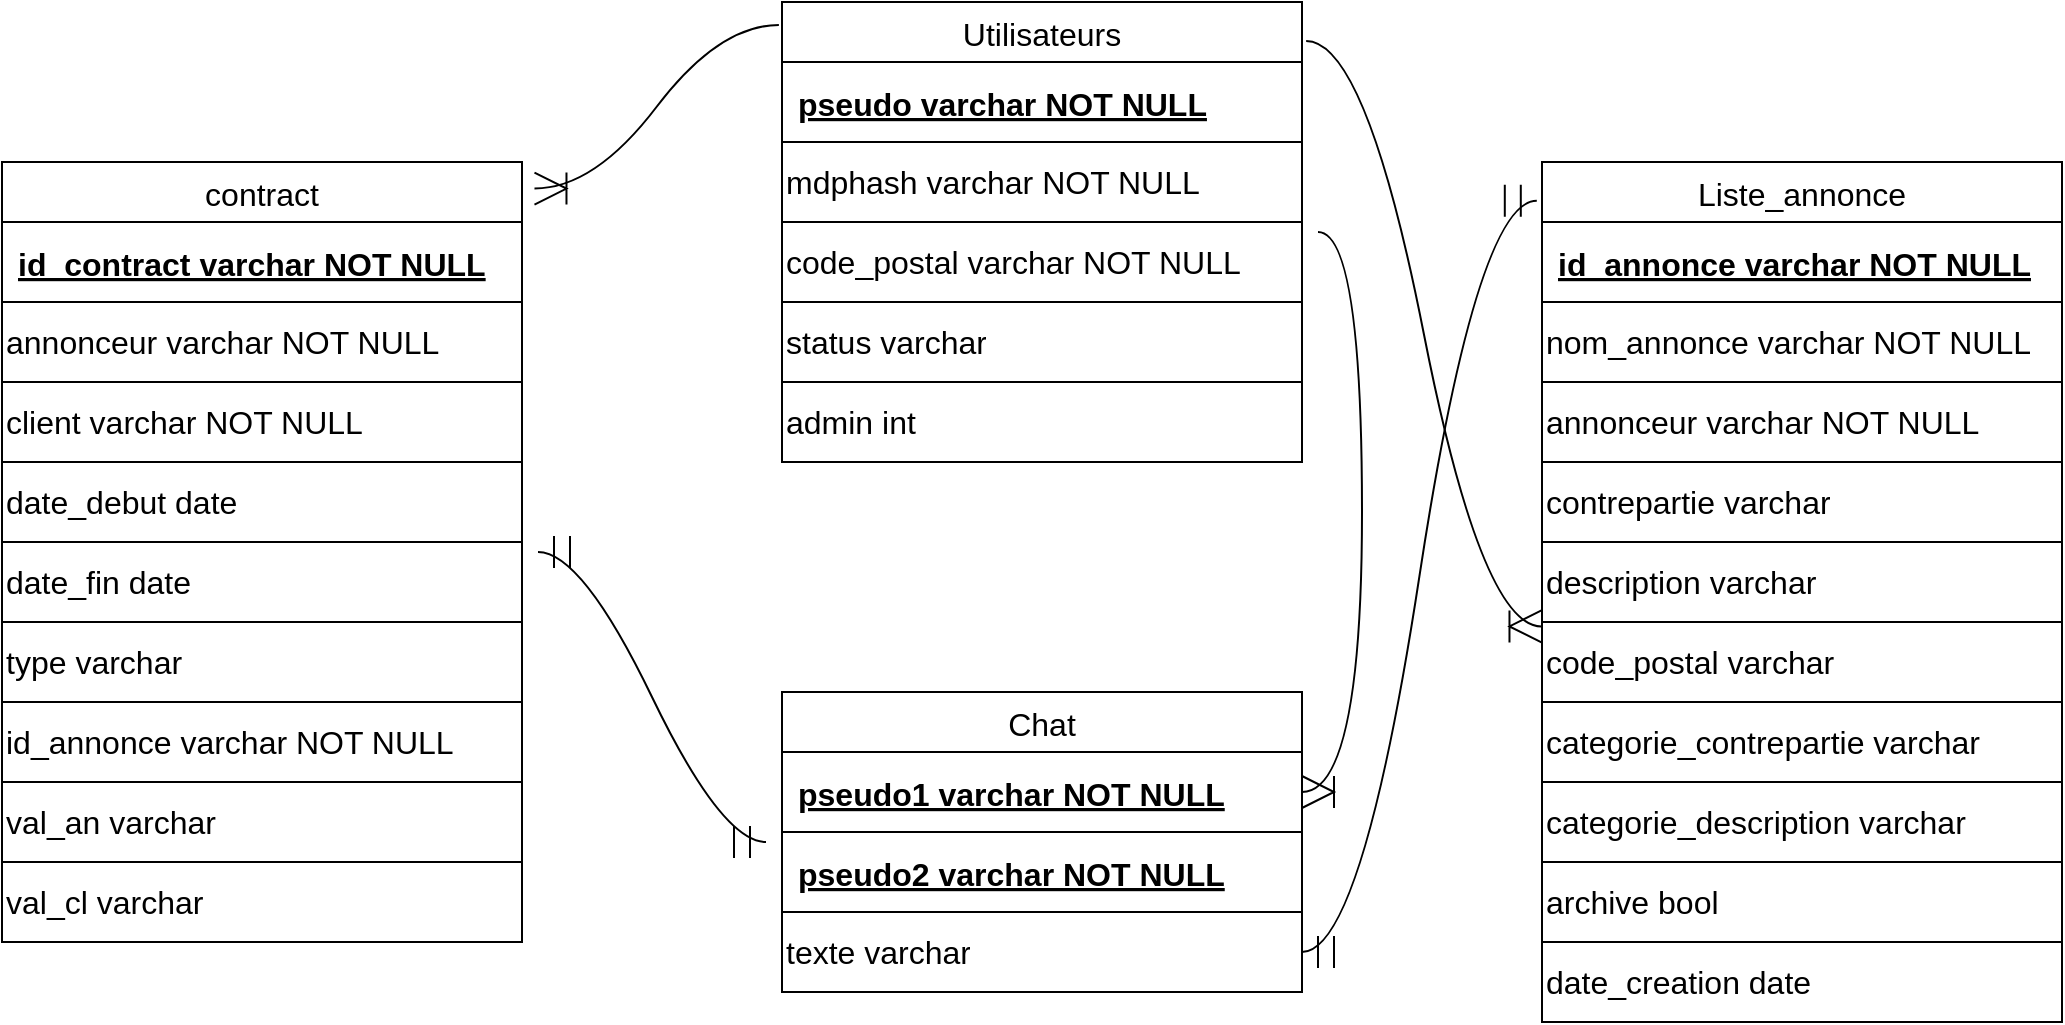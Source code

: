 <mxfile version="20.7.4" type="device"><diagram id="R2lEEEUBdFMjLlhIrx00" name="Page-1"><mxGraphModel dx="2452" dy="737" grid="1" gridSize="10" guides="1" tooltips="1" connect="1" arrows="1" fold="1" page="1" pageScale="1" pageWidth="850" pageHeight="1100" math="0" shadow="0" extFonts="Permanent Marker^https://fonts.googleapis.com/css?family=Permanent+Marker"><root><mxCell id="0"/><mxCell id="1" parent="0"/><mxCell id="XsmOUzWwAtHdCLbkkomC-74" value="Utilisateurs" style="shape=table;startSize=30;container=1;collapsible=0;childLayout=tableLayout;fontSize=16;" parent="1" vertex="1"><mxGeometry x="190" y="130" width="260" height="230" as="geometry"/></mxCell><mxCell id="XsmOUzWwAtHdCLbkkomC-75" value="" style="shape=tableRow;horizontal=0;startSize=0;swimlaneHead=0;swimlaneBody=0;top=0;left=0;bottom=0;right=0;collapsible=0;dropTarget=0;fillColor=none;points=[[0,0.5],[1,0.5]];portConstraint=eastwest;fontSize=16;" parent="XsmOUzWwAtHdCLbkkomC-74" vertex="1"><mxGeometry y="30" width="260" height="40" as="geometry"/></mxCell><mxCell id="XsmOUzWwAtHdCLbkkomC-76" value="pseudo varchar NOT NULL " style="shape=partialRectangle;overflow=hidden;connectable=0;fillColor=none;top=0;left=0;bottom=0;right=0;align=left;spacingLeft=6;fontStyle=5;fontSize=16;" parent="XsmOUzWwAtHdCLbkkomC-75" vertex="1"><mxGeometry width="260" height="40" as="geometry"><mxRectangle width="260" height="40" as="alternateBounds"/></mxGeometry></mxCell><mxCell id="XsmOUzWwAtHdCLbkkomC-77" value="" style="shape=tableRow;horizontal=0;startSize=0;swimlaneHead=0;swimlaneBody=0;top=0;left=0;bottom=0;right=0;collapsible=0;dropTarget=0;fillColor=none;points=[[0,0.5],[1,0.5]];portConstraint=eastwest;fontSize=16;" parent="XsmOUzWwAtHdCLbkkomC-74" vertex="1"><mxGeometry y="70" width="260" height="40" as="geometry"/></mxCell><mxCell id="XsmOUzWwAtHdCLbkkomC-78" value="mdphash varchar NOT NULL" style="shape=partialRectangle;html=1;whiteSpace=wrap;connectable=0;overflow=hidden;fillColor=none;top=0;left=0;bottom=0;right=0;pointerEvents=1;fontSize=16;align=left;" parent="XsmOUzWwAtHdCLbkkomC-77" vertex="1"><mxGeometry width="260" height="40" as="geometry"><mxRectangle width="260" height="40" as="alternateBounds"/></mxGeometry></mxCell><mxCell id="XsmOUzWwAtHdCLbkkomC-81" value="" style="shape=tableRow;horizontal=0;startSize=0;swimlaneHead=0;swimlaneBody=0;top=0;left=0;bottom=0;right=0;collapsible=0;dropTarget=0;fillColor=none;points=[[0,0.5],[1,0.5]];portConstraint=eastwest;fontSize=16;" parent="XsmOUzWwAtHdCLbkkomC-74" vertex="1"><mxGeometry y="110" width="260" height="40" as="geometry"/></mxCell><mxCell id="XsmOUzWwAtHdCLbkkomC-82" value="code_postal varchar NOT NULL" style="shape=partialRectangle;html=1;whiteSpace=wrap;connectable=0;overflow=hidden;fillColor=none;top=0;left=0;bottom=0;right=0;pointerEvents=1;fontSize=16;align=left;" parent="XsmOUzWwAtHdCLbkkomC-81" vertex="1"><mxGeometry width="260" height="40" as="geometry"><mxRectangle width="260" height="40" as="alternateBounds"/></mxGeometry></mxCell><mxCell id="XsmOUzWwAtHdCLbkkomC-83" value="" style="shape=tableRow;horizontal=0;startSize=0;swimlaneHead=0;swimlaneBody=0;top=0;left=0;bottom=0;right=0;collapsible=0;dropTarget=0;fillColor=none;points=[[0,0.5],[1,0.5]];portConstraint=eastwest;fontSize=16;" parent="XsmOUzWwAtHdCLbkkomC-74" vertex="1"><mxGeometry y="150" width="260" height="40" as="geometry"/></mxCell><mxCell id="XsmOUzWwAtHdCLbkkomC-84" value="status varchar" style="shape=partialRectangle;html=1;whiteSpace=wrap;connectable=0;overflow=hidden;fillColor=none;top=0;left=0;bottom=0;right=0;pointerEvents=1;fontSize=16;align=left;" parent="XsmOUzWwAtHdCLbkkomC-83" vertex="1"><mxGeometry width="260" height="40" as="geometry"><mxRectangle width="260" height="40" as="alternateBounds"/></mxGeometry></mxCell><mxCell id="XsmOUzWwAtHdCLbkkomC-85" value="" style="shape=tableRow;horizontal=0;startSize=0;swimlaneHead=0;swimlaneBody=0;top=0;left=0;bottom=0;right=0;collapsible=0;dropTarget=0;fillColor=none;points=[[0,0.5],[1,0.5]];portConstraint=eastwest;fontSize=16;" parent="XsmOUzWwAtHdCLbkkomC-74" vertex="1"><mxGeometry y="190" width="260" height="40" as="geometry"/></mxCell><mxCell id="XsmOUzWwAtHdCLbkkomC-86" value="admin int" style="shape=partialRectangle;html=1;whiteSpace=wrap;connectable=0;overflow=hidden;fillColor=none;top=0;left=0;bottom=0;right=0;pointerEvents=1;fontSize=16;align=left;" parent="XsmOUzWwAtHdCLbkkomC-85" vertex="1"><mxGeometry width="260" height="40" as="geometry"><mxRectangle width="260" height="40" as="alternateBounds"/></mxGeometry></mxCell><mxCell id="XsmOUzWwAtHdCLbkkomC-89" value="Liste_annonce" style="shape=table;startSize=30;container=1;collapsible=0;childLayout=tableLayout;fontSize=16;" parent="1" vertex="1"><mxGeometry x="570" y="210" width="260" height="430" as="geometry"/></mxCell><mxCell id="XsmOUzWwAtHdCLbkkomC-90" value="" style="shape=tableRow;horizontal=0;startSize=0;swimlaneHead=0;swimlaneBody=0;top=0;left=0;bottom=0;right=0;collapsible=0;dropTarget=0;fillColor=none;points=[[0,0.5],[1,0.5]];portConstraint=eastwest;fontSize=16;" parent="XsmOUzWwAtHdCLbkkomC-89" vertex="1"><mxGeometry y="30" width="260" height="40" as="geometry"/></mxCell><mxCell id="XsmOUzWwAtHdCLbkkomC-91" value="id_annonce varchar NOT NULL " style="shape=partialRectangle;overflow=hidden;connectable=0;fillColor=none;top=0;left=0;bottom=0;right=0;align=left;spacingLeft=6;fontStyle=5;fontSize=16;" parent="XsmOUzWwAtHdCLbkkomC-90" vertex="1"><mxGeometry width="260" height="40" as="geometry"><mxRectangle width="260" height="40" as="alternateBounds"/></mxGeometry></mxCell><mxCell id="XsmOUzWwAtHdCLbkkomC-92" value="" style="shape=tableRow;horizontal=0;startSize=0;swimlaneHead=0;swimlaneBody=0;top=0;left=0;bottom=0;right=0;collapsible=0;dropTarget=0;fillColor=none;points=[[0,0.5],[1,0.5]];portConstraint=eastwest;fontSize=16;" parent="XsmOUzWwAtHdCLbkkomC-89" vertex="1"><mxGeometry y="70" width="260" height="40" as="geometry"/></mxCell><mxCell id="XsmOUzWwAtHdCLbkkomC-93" value="nom_annonce varchar NOT NULL" style="shape=partialRectangle;html=1;whiteSpace=wrap;connectable=0;overflow=hidden;fillColor=none;top=0;left=0;bottom=0;right=0;pointerEvents=1;fontSize=16;align=left;" parent="XsmOUzWwAtHdCLbkkomC-92" vertex="1"><mxGeometry width="260" height="40" as="geometry"><mxRectangle width="260" height="40" as="alternateBounds"/></mxGeometry></mxCell><mxCell id="XsmOUzWwAtHdCLbkkomC-94" value="" style="shape=tableRow;horizontal=0;startSize=0;swimlaneHead=0;swimlaneBody=0;top=0;left=0;bottom=0;right=0;collapsible=0;dropTarget=0;fillColor=none;points=[[0,0.5],[1,0.5]];portConstraint=eastwest;fontSize=16;" parent="XsmOUzWwAtHdCLbkkomC-89" vertex="1"><mxGeometry y="110" width="260" height="40" as="geometry"/></mxCell><mxCell id="XsmOUzWwAtHdCLbkkomC-95" value="annonceur varchar NOT NULL" style="shape=partialRectangle;html=1;whiteSpace=wrap;connectable=0;overflow=hidden;fillColor=none;top=0;left=0;bottom=0;right=0;pointerEvents=1;fontSize=16;portConstraint=eastwest;align=left;" parent="XsmOUzWwAtHdCLbkkomC-94" vertex="1"><mxGeometry width="260" height="40" as="geometry"><mxRectangle width="260" height="40" as="alternateBounds"/></mxGeometry></mxCell><mxCell id="XsmOUzWwAtHdCLbkkomC-96" value="" style="shape=tableRow;horizontal=0;startSize=0;swimlaneHead=0;swimlaneBody=0;top=0;left=0;bottom=0;right=0;collapsible=0;dropTarget=0;fillColor=none;points=[[0,0.5],[1,0.5]];portConstraint=eastwest;fontSize=16;" parent="XsmOUzWwAtHdCLbkkomC-89" vertex="1"><mxGeometry y="150" width="260" height="40" as="geometry"/></mxCell><mxCell id="XsmOUzWwAtHdCLbkkomC-97" value="contrepartie varchar " style="shape=partialRectangle;html=1;whiteSpace=wrap;connectable=0;overflow=hidden;fillColor=none;top=0;left=0;bottom=0;right=0;pointerEvents=1;fontSize=16;align=left;" parent="XsmOUzWwAtHdCLbkkomC-96" vertex="1"><mxGeometry width="260" height="40" as="geometry"><mxRectangle width="260" height="40" as="alternateBounds"/></mxGeometry></mxCell><mxCell id="XsmOUzWwAtHdCLbkkomC-98" value="" style="shape=tableRow;horizontal=0;startSize=0;swimlaneHead=0;swimlaneBody=0;top=0;left=0;bottom=0;right=0;collapsible=0;dropTarget=0;fillColor=none;points=[[0,0.5],[1,0.5]];portConstraint=eastwest;fontSize=16;" parent="XsmOUzWwAtHdCLbkkomC-89" vertex="1"><mxGeometry y="190" width="260" height="40" as="geometry"/></mxCell><mxCell id="XsmOUzWwAtHdCLbkkomC-99" value="description varchar" style="shape=partialRectangle;html=1;whiteSpace=wrap;connectable=0;overflow=hidden;fillColor=none;top=0;left=0;bottom=0;right=0;pointerEvents=1;fontSize=16;align=left;" parent="XsmOUzWwAtHdCLbkkomC-98" vertex="1"><mxGeometry width="260" height="40" as="geometry"><mxRectangle width="260" height="40" as="alternateBounds"/></mxGeometry></mxCell><mxCell id="XsmOUzWwAtHdCLbkkomC-100" value="" style="shape=tableRow;horizontal=0;startSize=0;swimlaneHead=0;swimlaneBody=0;top=0;left=0;bottom=0;right=0;collapsible=0;dropTarget=0;fillColor=none;points=[[0,0.5],[1,0.5]];portConstraint=eastwest;fontSize=16;" parent="XsmOUzWwAtHdCLbkkomC-89" vertex="1"><mxGeometry y="230" width="260" height="40" as="geometry"/></mxCell><mxCell id="XsmOUzWwAtHdCLbkkomC-101" value="code_postal varchar" style="shape=partialRectangle;html=1;whiteSpace=wrap;connectable=0;overflow=hidden;fillColor=none;top=0;left=0;bottom=0;right=0;pointerEvents=1;fontSize=16;align=left;" parent="XsmOUzWwAtHdCLbkkomC-100" vertex="1"><mxGeometry width="260" height="40" as="geometry"><mxRectangle width="260" height="40" as="alternateBounds"/></mxGeometry></mxCell><mxCell id="XsmOUzWwAtHdCLbkkomC-102" style="shape=tableRow;horizontal=0;startSize=0;swimlaneHead=0;swimlaneBody=0;top=0;left=0;bottom=0;right=0;collapsible=0;dropTarget=0;fillColor=none;points=[[0,0.5],[1,0.5]];portConstraint=eastwest;fontSize=16;" parent="XsmOUzWwAtHdCLbkkomC-89" vertex="1"><mxGeometry y="270" width="260" height="40" as="geometry"/></mxCell><mxCell id="XsmOUzWwAtHdCLbkkomC-103" value="categorie_contrepartie varchar" style="shape=partialRectangle;html=1;whiteSpace=wrap;connectable=0;overflow=hidden;fillColor=none;top=0;left=0;bottom=0;right=0;pointerEvents=1;fontSize=16;align=left;" parent="XsmOUzWwAtHdCLbkkomC-102" vertex="1"><mxGeometry width="260" height="40" as="geometry"><mxRectangle width="260" height="40" as="alternateBounds"/></mxGeometry></mxCell><mxCell id="JwdsQNo7ngJ9D54eIEEM-1" style="shape=tableRow;horizontal=0;startSize=0;swimlaneHead=0;swimlaneBody=0;top=0;left=0;bottom=0;right=0;collapsible=0;dropTarget=0;fillColor=none;points=[[0,0.5],[1,0.5]];portConstraint=eastwest;fontSize=16;" vertex="1" parent="XsmOUzWwAtHdCLbkkomC-89"><mxGeometry y="310" width="260" height="40" as="geometry"/></mxCell><mxCell id="JwdsQNo7ngJ9D54eIEEM-2" value="categorie_description varchar" style="shape=partialRectangle;html=1;whiteSpace=wrap;connectable=0;overflow=hidden;fillColor=none;top=0;left=0;bottom=0;right=0;pointerEvents=1;fontSize=16;align=left;" vertex="1" parent="JwdsQNo7ngJ9D54eIEEM-1"><mxGeometry width="260" height="40" as="geometry"><mxRectangle width="260" height="40" as="alternateBounds"/></mxGeometry></mxCell><mxCell id="XsmOUzWwAtHdCLbkkomC-104" style="shape=tableRow;horizontal=0;startSize=0;swimlaneHead=0;swimlaneBody=0;top=0;left=0;bottom=0;right=0;collapsible=0;dropTarget=0;fillColor=none;points=[[0,0.5],[1,0.5]];portConstraint=eastwest;fontSize=16;" parent="XsmOUzWwAtHdCLbkkomC-89" vertex="1"><mxGeometry y="350" width="260" height="40" as="geometry"/></mxCell><mxCell id="XsmOUzWwAtHdCLbkkomC-105" value="archive bool" style="shape=partialRectangle;html=1;whiteSpace=wrap;connectable=0;overflow=hidden;fillColor=none;top=0;left=0;bottom=0;right=0;pointerEvents=1;fontSize=16;align=left;" parent="XsmOUzWwAtHdCLbkkomC-104" vertex="1"><mxGeometry width="260" height="40" as="geometry"><mxRectangle width="260" height="40" as="alternateBounds"/></mxGeometry></mxCell><mxCell id="KvuMcDvZEbWyco7gdqyk-1" style="shape=tableRow;horizontal=0;startSize=0;swimlaneHead=0;swimlaneBody=0;top=0;left=0;bottom=0;right=0;collapsible=0;dropTarget=0;fillColor=none;points=[[0,0.5],[1,0.5]];portConstraint=eastwest;fontSize=16;" parent="XsmOUzWwAtHdCLbkkomC-89" vertex="1"><mxGeometry y="390" width="260" height="40" as="geometry"/></mxCell><mxCell id="KvuMcDvZEbWyco7gdqyk-2" value="date_creation date" style="shape=partialRectangle;html=1;whiteSpace=wrap;connectable=0;overflow=hidden;fillColor=none;top=0;left=0;bottom=0;right=0;pointerEvents=1;fontSize=16;align=left;" parent="KvuMcDvZEbWyco7gdqyk-1" vertex="1"><mxGeometry width="260" height="40" as="geometry"><mxRectangle width="260" height="40" as="alternateBounds"/></mxGeometry></mxCell><mxCell id="XsmOUzWwAtHdCLbkkomC-106" value="Chat" style="shape=table;startSize=30;container=1;collapsible=0;childLayout=tableLayout;fontSize=16;" parent="1" vertex="1"><mxGeometry x="190" y="475" width="260" height="150" as="geometry"/></mxCell><mxCell id="XsmOUzWwAtHdCLbkkomC-107" value="" style="shape=tableRow;horizontal=0;startSize=0;swimlaneHead=0;swimlaneBody=0;top=0;left=0;bottom=0;right=0;collapsible=0;dropTarget=0;fillColor=none;points=[[0,0.5],[1,0.5]];portConstraint=eastwest;fontSize=16;" parent="XsmOUzWwAtHdCLbkkomC-106" vertex="1"><mxGeometry y="30" width="260" height="40" as="geometry"/></mxCell><mxCell id="XsmOUzWwAtHdCLbkkomC-108" value="pseudo1 varchar NOT NULL " style="shape=partialRectangle;overflow=hidden;connectable=0;fillColor=none;top=0;left=0;bottom=0;right=0;align=left;spacingLeft=6;fontStyle=5;fontSize=16;" parent="XsmOUzWwAtHdCLbkkomC-107" vertex="1"><mxGeometry width="260" height="40" as="geometry"><mxRectangle width="260" height="40" as="alternateBounds"/></mxGeometry></mxCell><mxCell id="XsmOUzWwAtHdCLbkkomC-119" style="shape=tableRow;horizontal=0;startSize=0;swimlaneHead=0;swimlaneBody=0;top=0;left=0;bottom=0;right=0;collapsible=0;dropTarget=0;fillColor=none;points=[[0,0.5],[1,0.5]];portConstraint=eastwest;fontSize=16;" parent="XsmOUzWwAtHdCLbkkomC-106" vertex="1"><mxGeometry y="70" width="260" height="40" as="geometry"/></mxCell><mxCell id="XsmOUzWwAtHdCLbkkomC-120" value="pseudo2 varchar NOT NULL" style="shape=partialRectangle;overflow=hidden;connectable=0;fillColor=none;top=0;left=0;bottom=0;right=0;align=left;spacingLeft=6;fontStyle=5;fontSize=16;" parent="XsmOUzWwAtHdCLbkkomC-119" vertex="1"><mxGeometry width="260" height="40" as="geometry"><mxRectangle width="260" height="40" as="alternateBounds"/></mxGeometry></mxCell><mxCell id="XsmOUzWwAtHdCLbkkomC-109" value="" style="shape=tableRow;horizontal=0;startSize=0;swimlaneHead=0;swimlaneBody=0;top=0;left=0;bottom=0;right=0;collapsible=0;dropTarget=0;fillColor=none;points=[[0,0.5],[1,0.5]];portConstraint=eastwest;fontSize=16;" parent="XsmOUzWwAtHdCLbkkomC-106" vertex="1"><mxGeometry y="110" width="260" height="40" as="geometry"/></mxCell><mxCell id="XsmOUzWwAtHdCLbkkomC-110" value="texte varchar" style="shape=partialRectangle;html=1;whiteSpace=wrap;connectable=0;overflow=hidden;fillColor=none;top=0;left=0;bottom=0;right=0;pointerEvents=1;fontSize=16;align=left;" parent="XsmOUzWwAtHdCLbkkomC-109" vertex="1"><mxGeometry width="260" height="40" as="geometry"><mxRectangle width="260" height="40" as="alternateBounds"/></mxGeometry></mxCell><mxCell id="XsmOUzWwAtHdCLbkkomC-122" value="contract" style="shape=table;startSize=30;container=1;collapsible=0;childLayout=tableLayout;fontSize=16;" parent="1" vertex="1"><mxGeometry x="-200" y="210" width="260" height="390" as="geometry"/></mxCell><mxCell id="XsmOUzWwAtHdCLbkkomC-123" value="" style="shape=tableRow;horizontal=0;startSize=0;swimlaneHead=0;swimlaneBody=0;top=0;left=0;bottom=0;right=0;collapsible=0;dropTarget=0;fillColor=none;points=[[0,0.5],[1,0.5]];portConstraint=eastwest;fontSize=16;" parent="XsmOUzWwAtHdCLbkkomC-122" vertex="1"><mxGeometry y="30" width="260" height="40" as="geometry"/></mxCell><mxCell id="XsmOUzWwAtHdCLbkkomC-124" value="id_contract varchar NOT NULL " style="shape=partialRectangle;overflow=hidden;connectable=0;fillColor=none;top=0;left=0;bottom=0;right=0;align=left;spacingLeft=6;fontStyle=5;fontSize=16;" parent="XsmOUzWwAtHdCLbkkomC-123" vertex="1"><mxGeometry width="260" height="40" as="geometry"><mxRectangle width="260" height="40" as="alternateBounds"/></mxGeometry></mxCell><mxCell id="XsmOUzWwAtHdCLbkkomC-125" value="" style="shape=tableRow;horizontal=0;startSize=0;swimlaneHead=0;swimlaneBody=0;top=0;left=0;bottom=0;right=0;collapsible=0;dropTarget=0;fillColor=none;points=[[0,0.5],[1,0.5]];portConstraint=eastwest;fontSize=16;" parent="XsmOUzWwAtHdCLbkkomC-122" vertex="1"><mxGeometry y="70" width="260" height="40" as="geometry"/></mxCell><mxCell id="XsmOUzWwAtHdCLbkkomC-126" value="annonceur varchar NOT NULL" style="shape=partialRectangle;html=1;whiteSpace=wrap;connectable=0;overflow=hidden;fillColor=none;top=0;left=0;bottom=0;right=0;pointerEvents=1;fontSize=16;align=left;" parent="XsmOUzWwAtHdCLbkkomC-125" vertex="1"><mxGeometry width="260" height="40" as="geometry"><mxRectangle width="260" height="40" as="alternateBounds"/></mxGeometry></mxCell><mxCell id="XsmOUzWwAtHdCLbkkomC-127" value="" style="shape=tableRow;horizontal=0;startSize=0;swimlaneHead=0;swimlaneBody=0;top=0;left=0;bottom=0;right=0;collapsible=0;dropTarget=0;fillColor=none;points=[[0,0.5],[1,0.5]];portConstraint=eastwest;fontSize=16;" parent="XsmOUzWwAtHdCLbkkomC-122" vertex="1"><mxGeometry y="110" width="260" height="40" as="geometry"/></mxCell><mxCell id="XsmOUzWwAtHdCLbkkomC-128" value="client varchar NOT NULL" style="shape=partialRectangle;html=1;whiteSpace=wrap;connectable=0;overflow=hidden;fillColor=none;top=0;left=0;bottom=0;right=0;pointerEvents=1;fontSize=16;portConstraint=eastwest;align=left;" parent="XsmOUzWwAtHdCLbkkomC-127" vertex="1"><mxGeometry width="260" height="40" as="geometry"><mxRectangle width="260" height="40" as="alternateBounds"/></mxGeometry></mxCell><mxCell id="XsmOUzWwAtHdCLbkkomC-129" value="" style="shape=tableRow;horizontal=0;startSize=0;swimlaneHead=0;swimlaneBody=0;top=0;left=0;bottom=0;right=0;collapsible=0;dropTarget=0;fillColor=none;points=[[0,0.5],[1,0.5]];portConstraint=eastwest;fontSize=16;" parent="XsmOUzWwAtHdCLbkkomC-122" vertex="1"><mxGeometry y="150" width="260" height="40" as="geometry"/></mxCell><mxCell id="XsmOUzWwAtHdCLbkkomC-130" value="date_debut date" style="shape=partialRectangle;html=1;whiteSpace=wrap;connectable=0;overflow=hidden;fillColor=none;top=0;left=0;bottom=0;right=0;pointerEvents=1;fontSize=16;align=left;" parent="XsmOUzWwAtHdCLbkkomC-129" vertex="1"><mxGeometry width="260" height="40" as="geometry"><mxRectangle width="260" height="40" as="alternateBounds"/></mxGeometry></mxCell><mxCell id="XsmOUzWwAtHdCLbkkomC-131" value="" style="shape=tableRow;horizontal=0;startSize=0;swimlaneHead=0;swimlaneBody=0;top=0;left=0;bottom=0;right=0;collapsible=0;dropTarget=0;fillColor=none;points=[[0,0.5],[1,0.5]];portConstraint=eastwest;fontSize=16;" parent="XsmOUzWwAtHdCLbkkomC-122" vertex="1"><mxGeometry y="190" width="260" height="40" as="geometry"/></mxCell><mxCell id="XsmOUzWwAtHdCLbkkomC-132" value="date_fin date" style="shape=partialRectangle;html=1;whiteSpace=wrap;connectable=0;overflow=hidden;fillColor=none;top=0;left=0;bottom=0;right=0;pointerEvents=1;fontSize=16;align=left;" parent="XsmOUzWwAtHdCLbkkomC-131" vertex="1"><mxGeometry width="260" height="40" as="geometry"><mxRectangle width="260" height="40" as="alternateBounds"/></mxGeometry></mxCell><mxCell id="XsmOUzWwAtHdCLbkkomC-133" value="" style="shape=tableRow;horizontal=0;startSize=0;swimlaneHead=0;swimlaneBody=0;top=0;left=0;bottom=0;right=0;collapsible=0;dropTarget=0;fillColor=none;points=[[0,0.5],[1,0.5]];portConstraint=eastwest;fontSize=16;" parent="XsmOUzWwAtHdCLbkkomC-122" vertex="1"><mxGeometry y="230" width="260" height="40" as="geometry"/></mxCell><mxCell id="XsmOUzWwAtHdCLbkkomC-134" value="type varchar" style="shape=partialRectangle;html=1;whiteSpace=wrap;connectable=0;overflow=hidden;fillColor=none;top=0;left=0;bottom=0;right=0;pointerEvents=1;fontSize=16;align=left;" parent="XsmOUzWwAtHdCLbkkomC-133" vertex="1"><mxGeometry width="260" height="40" as="geometry"><mxRectangle width="260" height="40" as="alternateBounds"/></mxGeometry></mxCell><mxCell id="XsmOUzWwAtHdCLbkkomC-135" style="shape=tableRow;horizontal=0;startSize=0;swimlaneHead=0;swimlaneBody=0;top=0;left=0;bottom=0;right=0;collapsible=0;dropTarget=0;fillColor=none;points=[[0,0.5],[1,0.5]];portConstraint=eastwest;fontSize=16;" parent="XsmOUzWwAtHdCLbkkomC-122" vertex="1"><mxGeometry y="270" width="260" height="40" as="geometry"/></mxCell><mxCell id="XsmOUzWwAtHdCLbkkomC-136" value="id_annonce varchar NOT NULL" style="shape=partialRectangle;html=1;whiteSpace=wrap;connectable=0;overflow=hidden;fillColor=none;top=0;left=0;bottom=0;right=0;pointerEvents=1;fontSize=16;align=left;" parent="XsmOUzWwAtHdCLbkkomC-135" vertex="1"><mxGeometry width="260" height="40" as="geometry"><mxRectangle width="260" height="40" as="alternateBounds"/></mxGeometry></mxCell><mxCell id="XsmOUzWwAtHdCLbkkomC-137" style="shape=tableRow;horizontal=0;startSize=0;swimlaneHead=0;swimlaneBody=0;top=0;left=0;bottom=0;right=0;collapsible=0;dropTarget=0;fillColor=none;points=[[0,0.5],[1,0.5]];portConstraint=eastwest;fontSize=16;" parent="XsmOUzWwAtHdCLbkkomC-122" vertex="1"><mxGeometry y="310" width="260" height="40" as="geometry"/></mxCell><mxCell id="XsmOUzWwAtHdCLbkkomC-138" value="val_an varchar" style="shape=partialRectangle;html=1;whiteSpace=wrap;connectable=0;overflow=hidden;fillColor=none;top=0;left=0;bottom=0;right=0;pointerEvents=1;fontSize=16;align=left;" parent="XsmOUzWwAtHdCLbkkomC-137" vertex="1"><mxGeometry width="260" height="40" as="geometry"><mxRectangle width="260" height="40" as="alternateBounds"/></mxGeometry></mxCell><mxCell id="XsmOUzWwAtHdCLbkkomC-139" style="shape=tableRow;horizontal=0;startSize=0;swimlaneHead=0;swimlaneBody=0;top=0;left=0;bottom=0;right=0;collapsible=0;dropTarget=0;fillColor=none;points=[[0,0.5],[1,0.5]];portConstraint=eastwest;fontSize=16;" parent="XsmOUzWwAtHdCLbkkomC-122" vertex="1"><mxGeometry y="350" width="260" height="40" as="geometry"/></mxCell><mxCell id="XsmOUzWwAtHdCLbkkomC-140" value="val_cl varchar" style="shape=partialRectangle;html=1;whiteSpace=wrap;connectable=0;overflow=hidden;fillColor=none;top=0;left=0;bottom=0;right=0;pointerEvents=1;fontSize=16;align=left;" parent="XsmOUzWwAtHdCLbkkomC-139" vertex="1"><mxGeometry width="260" height="40" as="geometry"><mxRectangle width="260" height="40" as="alternateBounds"/></mxGeometry></mxCell><mxCell id="XsmOUzWwAtHdCLbkkomC-145" value="" style="edgeStyle=entityRelationEdgeStyle;fontSize=12;html=1;endArrow=ERmandOne;startArrow=ERmandOne;rounded=0;startSize=14;endSize=14;sourcePerimeterSpacing=8;targetPerimeterSpacing=8;curved=1;" parent="1" source="XsmOUzWwAtHdCLbkkomC-122" target="XsmOUzWwAtHdCLbkkomC-106" edge="1"><mxGeometry width="100" height="100" relative="1" as="geometry"><mxPoint x="530" y="550" as="sourcePoint"/><mxPoint x="630" y="450" as="targetPoint"/></mxGeometry></mxCell><mxCell id="XsmOUzWwAtHdCLbkkomC-146" value="" style="edgeStyle=entityRelationEdgeStyle;fontSize=12;html=1;endArrow=ERoneToMany;rounded=0;startSize=14;endSize=14;sourcePerimeterSpacing=8;targetPerimeterSpacing=8;curved=1;exitX=-0.006;exitY=0.05;exitDx=0;exitDy=0;exitPerimeter=0;entryX=1.024;entryY=0.034;entryDx=0;entryDy=0;entryPerimeter=0;" parent="1" source="XsmOUzWwAtHdCLbkkomC-74" target="XsmOUzWwAtHdCLbkkomC-122" edge="1"><mxGeometry width="100" height="100" relative="1" as="geometry"><mxPoint x="530" y="550" as="sourcePoint"/><mxPoint x="110" y="340" as="targetPoint"/></mxGeometry></mxCell><mxCell id="XsmOUzWwAtHdCLbkkomC-147" value="" style="edgeStyle=entityRelationEdgeStyle;fontSize=12;html=1;endArrow=ERoneToMany;rounded=0;startSize=14;endSize=14;sourcePerimeterSpacing=8;targetPerimeterSpacing=8;curved=1;entryX=1;entryY=0.5;entryDx=0;entryDy=0;" parent="1" source="XsmOUzWwAtHdCLbkkomC-74" target="XsmOUzWwAtHdCLbkkomC-107" edge="1"><mxGeometry width="100" height="100" relative="1" as="geometry"><mxPoint x="530" y="550" as="sourcePoint"/><mxPoint x="460" y="490" as="targetPoint"/></mxGeometry></mxCell><mxCell id="XsmOUzWwAtHdCLbkkomC-148" value="" style="edgeStyle=entityRelationEdgeStyle;fontSize=12;html=1;endArrow=ERmandOne;startArrow=ERmandOne;rounded=0;startSize=14;endSize=14;sourcePerimeterSpacing=8;targetPerimeterSpacing=8;curved=1;entryX=-0.01;entryY=0.045;entryDx=0;entryDy=0;entryPerimeter=0;exitX=1;exitY=0.5;exitDx=0;exitDy=0;" parent="1" source="XsmOUzWwAtHdCLbkkomC-109" target="XsmOUzWwAtHdCLbkkomC-89" edge="1"><mxGeometry width="100" height="100" relative="1" as="geometry"><mxPoint x="530" y="550" as="sourcePoint"/><mxPoint x="630" y="450" as="targetPoint"/></mxGeometry></mxCell><mxCell id="XsmOUzWwAtHdCLbkkomC-149" value="" style="edgeStyle=entityRelationEdgeStyle;fontSize=12;html=1;endArrow=ERoneToMany;rounded=0;startSize=14;endSize=14;sourcePerimeterSpacing=8;targetPerimeterSpacing=8;curved=1;exitX=1.008;exitY=0.085;exitDx=0;exitDy=0;exitPerimeter=0;entryX=-0.001;entryY=0.056;entryDx=0;entryDy=0;entryPerimeter=0;" parent="1" source="XsmOUzWwAtHdCLbkkomC-74" target="XsmOUzWwAtHdCLbkkomC-100" edge="1"><mxGeometry width="100" height="100" relative="1" as="geometry"><mxPoint x="530" y="550" as="sourcePoint"/><mxPoint x="630" y="450" as="targetPoint"/></mxGeometry></mxCell></root></mxGraphModel></diagram></mxfile>